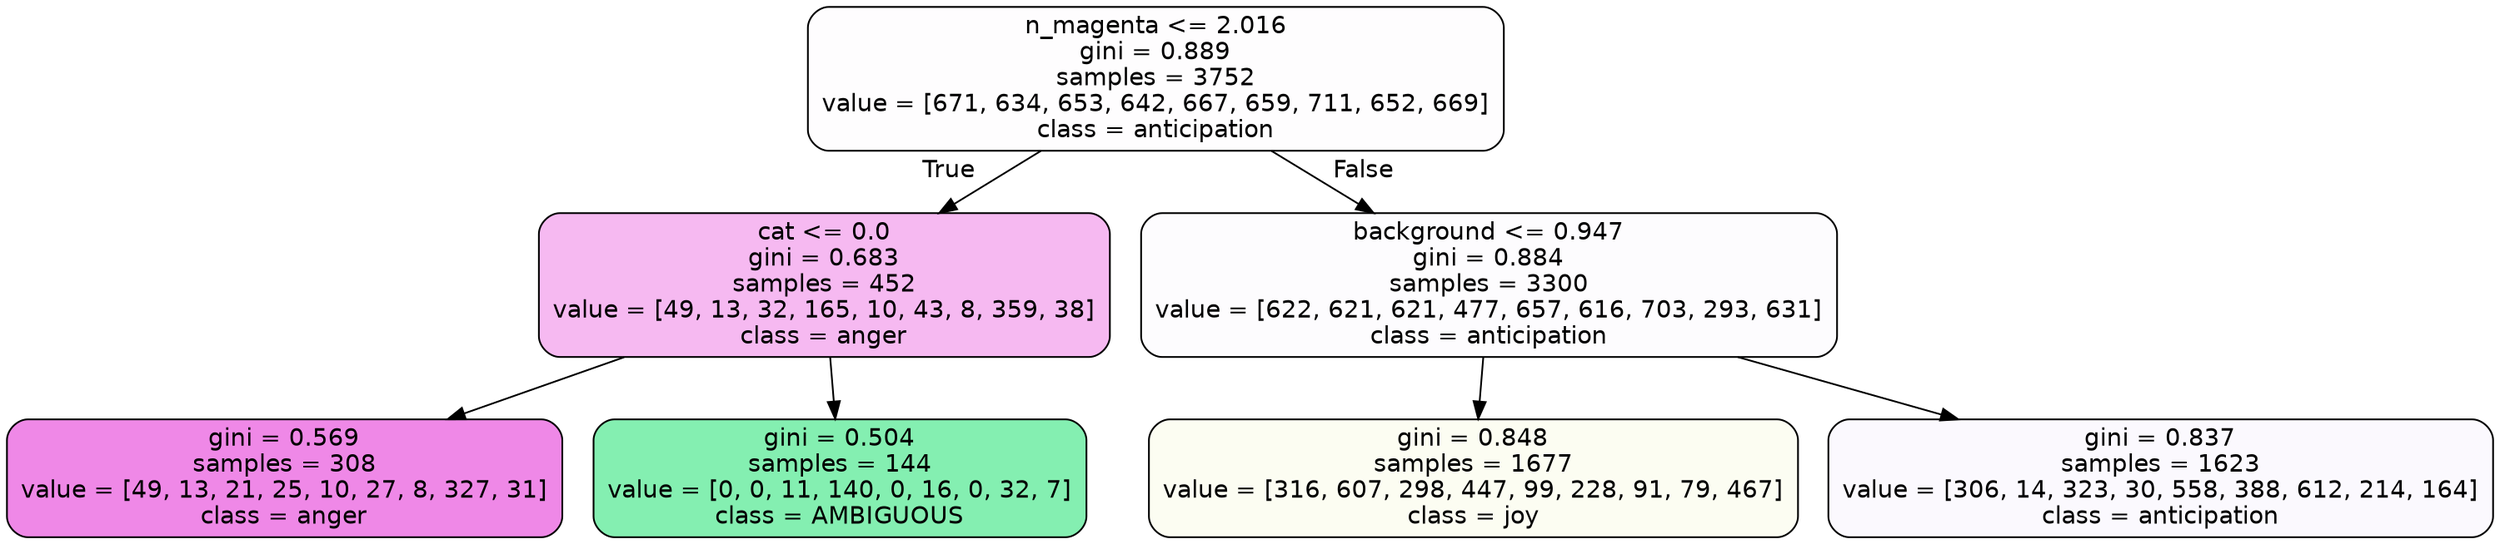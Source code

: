 digraph Tree {
node [shape=box, style="filled, rounded", color="black", fontname=helvetica] ;
edge [fontname=helvetica] ;
0 [label="n_magenta <= 2.016\ngini = 0.889\nsamples = 3752\nvalue = [671, 634, 653, 642, 667, 659, 711, 652, 669]\nclass = anticipation", fillcolor="#8139e502"] ;
1 [label="cat <= 0.0\ngini = 0.683\nsamples = 452\nvalue = [49, 13, 32, 165, 10, 43, 8, 359, 38]\nclass = anger", fillcolor="#e539d75a"] ;
0 -> 1 [labeldistance=2.5, labelangle=45, headlabel="True"] ;
2 [label="gini = 0.569\nsamples = 308\nvalue = [49, 13, 21, 25, 10, 27, 8, 327, 31]\nclass = anger", fillcolor="#e539d799"] ;
1 -> 2 ;
3 [label="gini = 0.504\nsamples = 144\nvalue = [0, 0, 11, 140, 0, 16, 0, 32, 7]\nclass = AMBIGUOUS", fillcolor="#39e5819e"] ;
1 -> 3 ;
4 [label="background <= 0.947\ngini = 0.884\nsamples = 3300\nvalue = [622, 621, 621, 477, 657, 616, 703, 293, 631]\nclass = anticipation", fillcolor="#8139e503"] ;
0 -> 4 [labeldistance=2.5, labelangle=-45, headlabel="False"] ;
5 [label="gini = 0.848\nsamples = 1677\nvalue = [316, 607, 298, 447, 99, 228, 91, 79, 467]\nclass = joy", fillcolor="#d7e53910"] ;
4 -> 5 ;
6 [label="gini = 0.837\nsamples = 1623\nvalue = [306, 14, 323, 30, 558, 388, 612, 214, 164]\nclass = anticipation", fillcolor="#8139e507"] ;
4 -> 6 ;
}